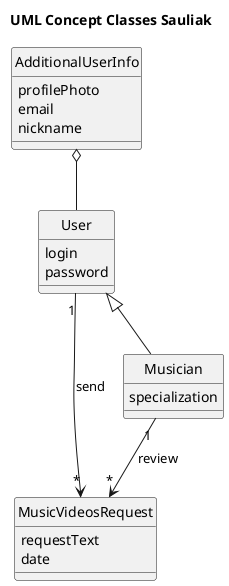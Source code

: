 @startuml

hide circle
title UML Concept Classes Sauliak

Class User {
    login
    password
}

CLass AdditionalUserInfo {
    profilePhoto
    email
    nickname
}

Class MusicVideosRequest {
    requestText
    date
}

Class Musician {
    specialization
}

User <|-- Musician

AdditionalUserInfo o-- User

User"1" --> "*"MusicVideosRequest : send

Musician"1" --> "*"MusicVideosRequest : review

@enduml
